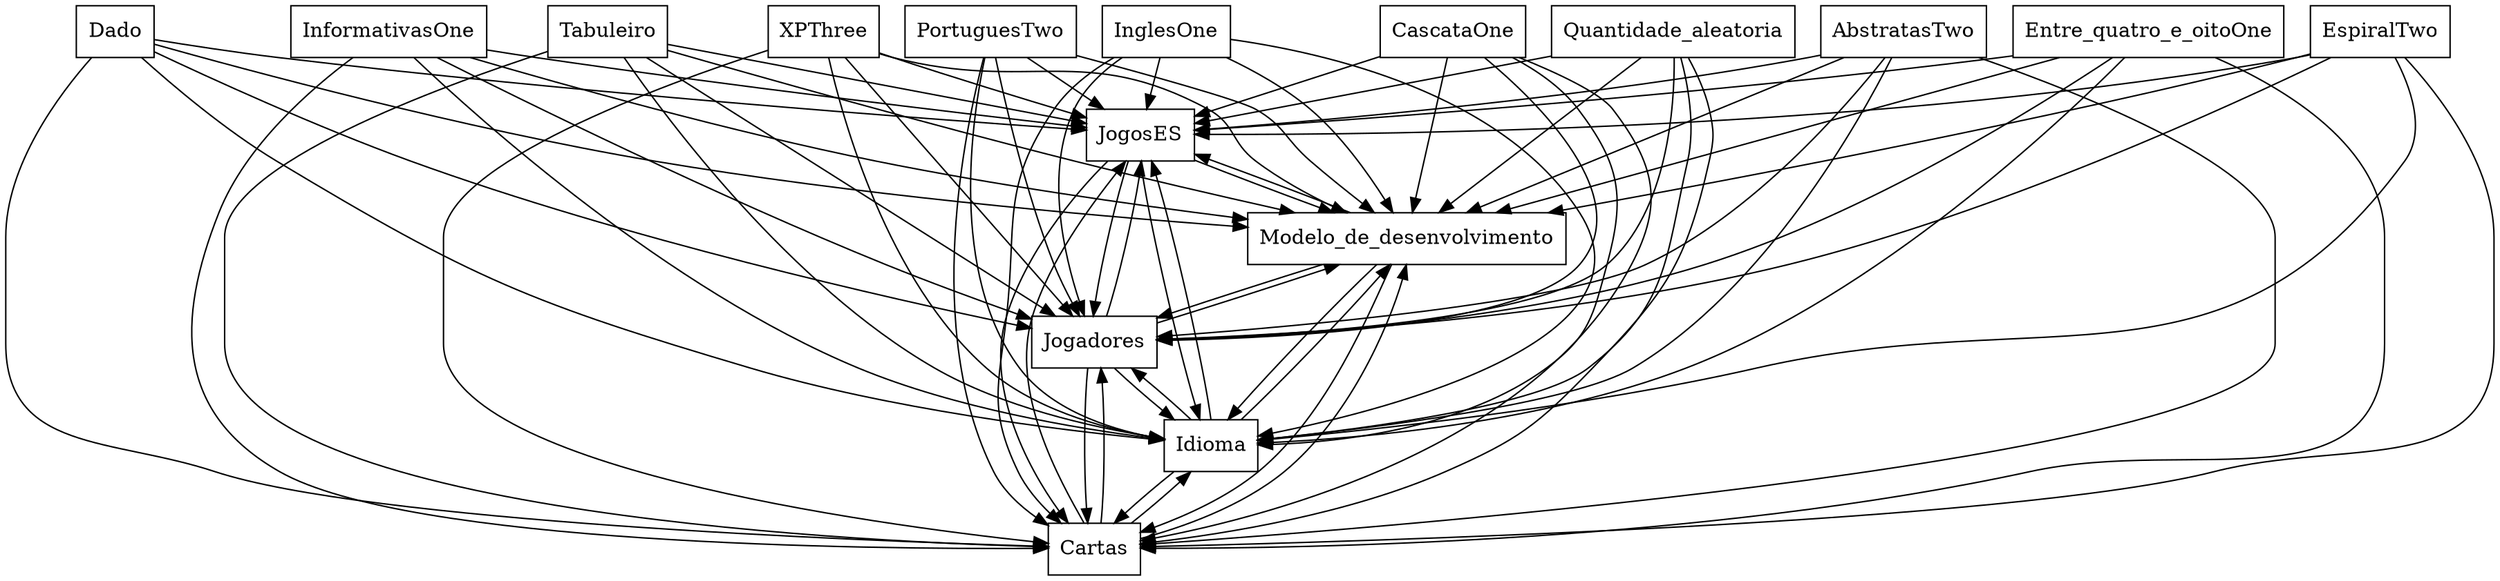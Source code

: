 digraph{
graph [rankdir=TB];
node [shape=box];
edge [arrowhead=normal];
0[label="InformativasOne",]
1[label="Tabuleiro",]
2[label="PortuguesTwo",]
3[label="JogosES",]
4[label="XPThree",]
5[label="InglesOne",]
6[label="Dado",]
7[label="Entre_quatro_e_oitoOne",]
8[label="Quantidade_aleatoria",]
9[label="Modelo_de_desenvolvimento",]
10[label="Cartas",]
11[label="EspiralTwo",]
12[label="Idioma",]
13[label="Jogadores",]
14[label="AbstratasTwo",]
15[label="CascataOne",]
0->3[label="",]
0->9[label="",]
0->10[label="",]
0->12[label="",]
0->13[label="",]
1->3[label="",]
1->9[label="",]
1->10[label="",]
1->12[label="",]
1->13[label="",]
2->3[label="",]
2->9[label="",]
2->10[label="",]
2->12[label="",]
2->13[label="",]
3->9[label="",]
3->10[label="",]
3->12[label="",]
3->13[label="",]
4->3[label="",]
4->9[label="",]
4->10[label="",]
4->12[label="",]
4->13[label="",]
5->3[label="",]
5->9[label="",]
5->10[label="",]
5->12[label="",]
5->13[label="",]
6->3[label="",]
6->9[label="",]
6->10[label="",]
6->12[label="",]
6->13[label="",]
7->3[label="",]
7->9[label="",]
7->10[label="",]
7->12[label="",]
7->13[label="",]
8->3[label="",]
8->9[label="",]
8->10[label="",]
8->12[label="",]
8->13[label="",]
9->3[label="",]
9->10[label="",]
9->12[label="",]
9->13[label="",]
10->3[label="",]
10->9[label="",]
10->12[label="",]
10->13[label="",]
11->3[label="",]
11->9[label="",]
11->10[label="",]
11->12[label="",]
11->13[label="",]
12->3[label="",]
12->9[label="",]
12->10[label="",]
12->13[label="",]
13->3[label="",]
13->9[label="",]
13->10[label="",]
13->12[label="",]
14->3[label="",]
14->9[label="",]
14->10[label="",]
14->12[label="",]
14->13[label="",]
15->3[label="",]
15->9[label="",]
15->10[label="",]
15->12[label="",]
15->13[label="",]
}
